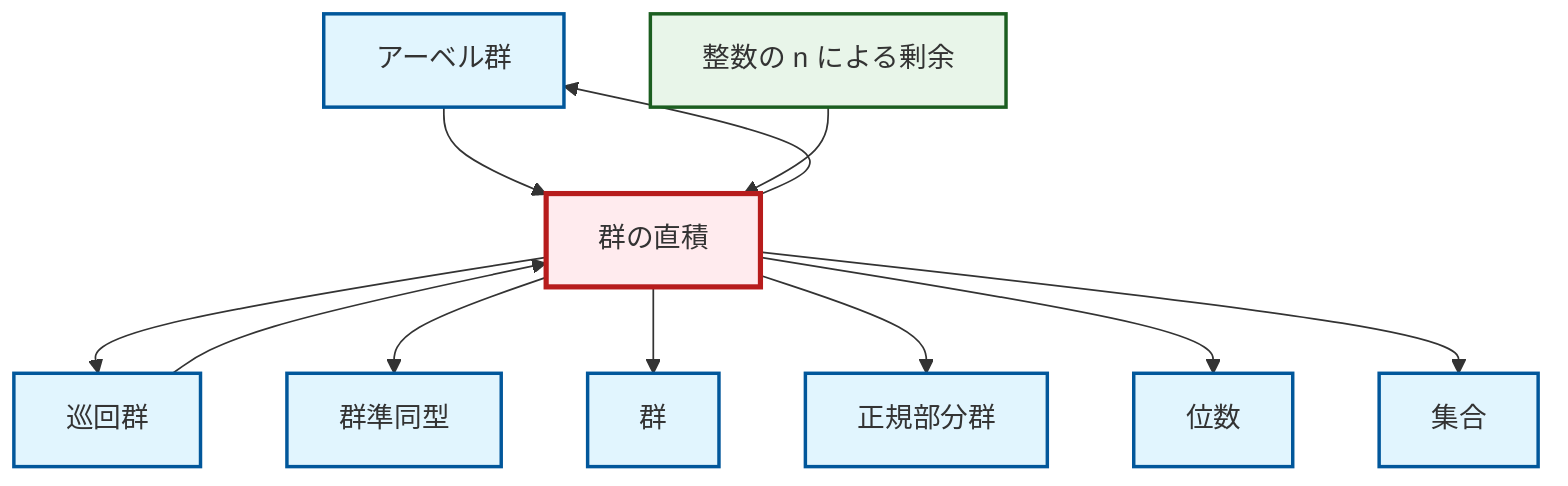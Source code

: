graph TD
    classDef definition fill:#e1f5fe,stroke:#01579b,stroke-width:2px
    classDef theorem fill:#f3e5f5,stroke:#4a148c,stroke-width:2px
    classDef axiom fill:#fff3e0,stroke:#e65100,stroke-width:2px
    classDef example fill:#e8f5e9,stroke:#1b5e20,stroke-width:2px
    classDef current fill:#ffebee,stroke:#b71c1c,stroke-width:3px
    def-abelian-group["アーベル群"]:::definition
    def-cyclic-group["巡回群"]:::definition
    def-group["群"]:::definition
    def-order["位数"]:::definition
    def-direct-product["群の直積"]:::definition
    def-normal-subgroup["正規部分群"]:::definition
    def-homomorphism["群準同型"]:::definition
    def-set["集合"]:::definition
    ex-quotient-integers-mod-n["整数の n による剰余"]:::example
    def-direct-product --> def-cyclic-group
    def-direct-product --> def-abelian-group
    def-direct-product --> def-homomorphism
    def-abelian-group --> def-direct-product
    def-direct-product --> def-group
    def-cyclic-group --> def-direct-product
    def-direct-product --> def-normal-subgroup
    def-direct-product --> def-order
    ex-quotient-integers-mod-n --> def-direct-product
    def-direct-product --> def-set
    class def-direct-product current